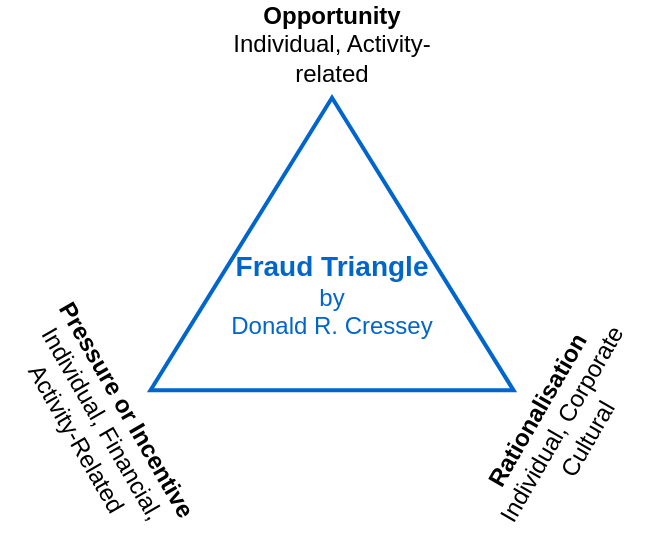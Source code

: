 <mxfile version="14.1.8" type="device"><diagram id="vlTLYXp3GfcO-pVEqu7v" name="Page-1"><mxGraphModel dx="1681" dy="675" grid="1" gridSize="10" guides="1" tooltips="1" connect="1" arrows="1" fold="1" page="1" pageScale="1" pageWidth="440" pageHeight="440" math="0" shadow="0"><root><mxCell id="0"/><mxCell id="1" parent="0"/><mxCell id="sph0Maj6NKT9CF8EaQ-x-1" value="" style="triangle;whiteSpace=wrap;html=1;rotation=-90;strokeColor=#0066CC;strokeWidth=2;" vertex="1" parent="1"><mxGeometry x="146.87" y="89.25" width="146.26" height="181.52" as="geometry"/></mxCell><mxCell id="sph0Maj6NKT9CF8EaQ-x-2" value="&lt;span style=&quot;&quot;&gt;&lt;b&gt;&lt;font style=&quot;font-size: 14px&quot;&gt;Fraud Triangle&lt;/font&gt;&lt;/b&gt;&lt;/span&gt;&lt;br&gt;&lt;span style=&quot;&quot;&gt;by&lt;br&gt;Donald R. Cressey&lt;/span&gt;" style="text;html=1;strokeColor=none;fillColor=none;align=center;verticalAlign=middle;whiteSpace=wrap;rounded=0;labelBackgroundColor=none;fontColor=#0066CC;" vertex="1" parent="1"><mxGeometry x="155" y="180" width="130" height="50" as="geometry"/></mxCell><mxCell id="sph0Maj6NKT9CF8EaQ-x-3" value="&lt;b&gt;Opportunity&lt;/b&gt;&lt;br&gt;Individual, Activity-related" style="text;html=1;strokeColor=none;fillColor=none;align=center;verticalAlign=middle;whiteSpace=wrap;rounded=0;labelBackgroundColor=none;" vertex="1" parent="1"><mxGeometry x="155" y="60" width="130" height="40" as="geometry"/></mxCell><mxCell id="sph0Maj6NKT9CF8EaQ-x-4" value="&lt;b&gt;Rationalisation&lt;/b&gt;&lt;br&gt;Individual, Corporate Cultural" style="text;html=1;strokeColor=none;fillColor=none;align=center;verticalAlign=middle;whiteSpace=wrap;rounded=0;labelBackgroundColor=none;rotation=-60;" vertex="1" parent="1"><mxGeometry x="270" y="250" width="130" height="40" as="geometry"/></mxCell><mxCell id="sph0Maj6NKT9CF8EaQ-x-5" value="&lt;b&gt;Pressure or Incentive&lt;/b&gt;&lt;br&gt;Individual, Financial, Activity-Related" style="text;html=1;strokeColor=none;fillColor=none;align=center;verticalAlign=middle;whiteSpace=wrap;rounded=0;labelBackgroundColor=none;rotation=60;" vertex="1" parent="1"><mxGeometry x="40" y="250" width="130" height="40" as="geometry"/></mxCell></root></mxGraphModel></diagram></mxfile>